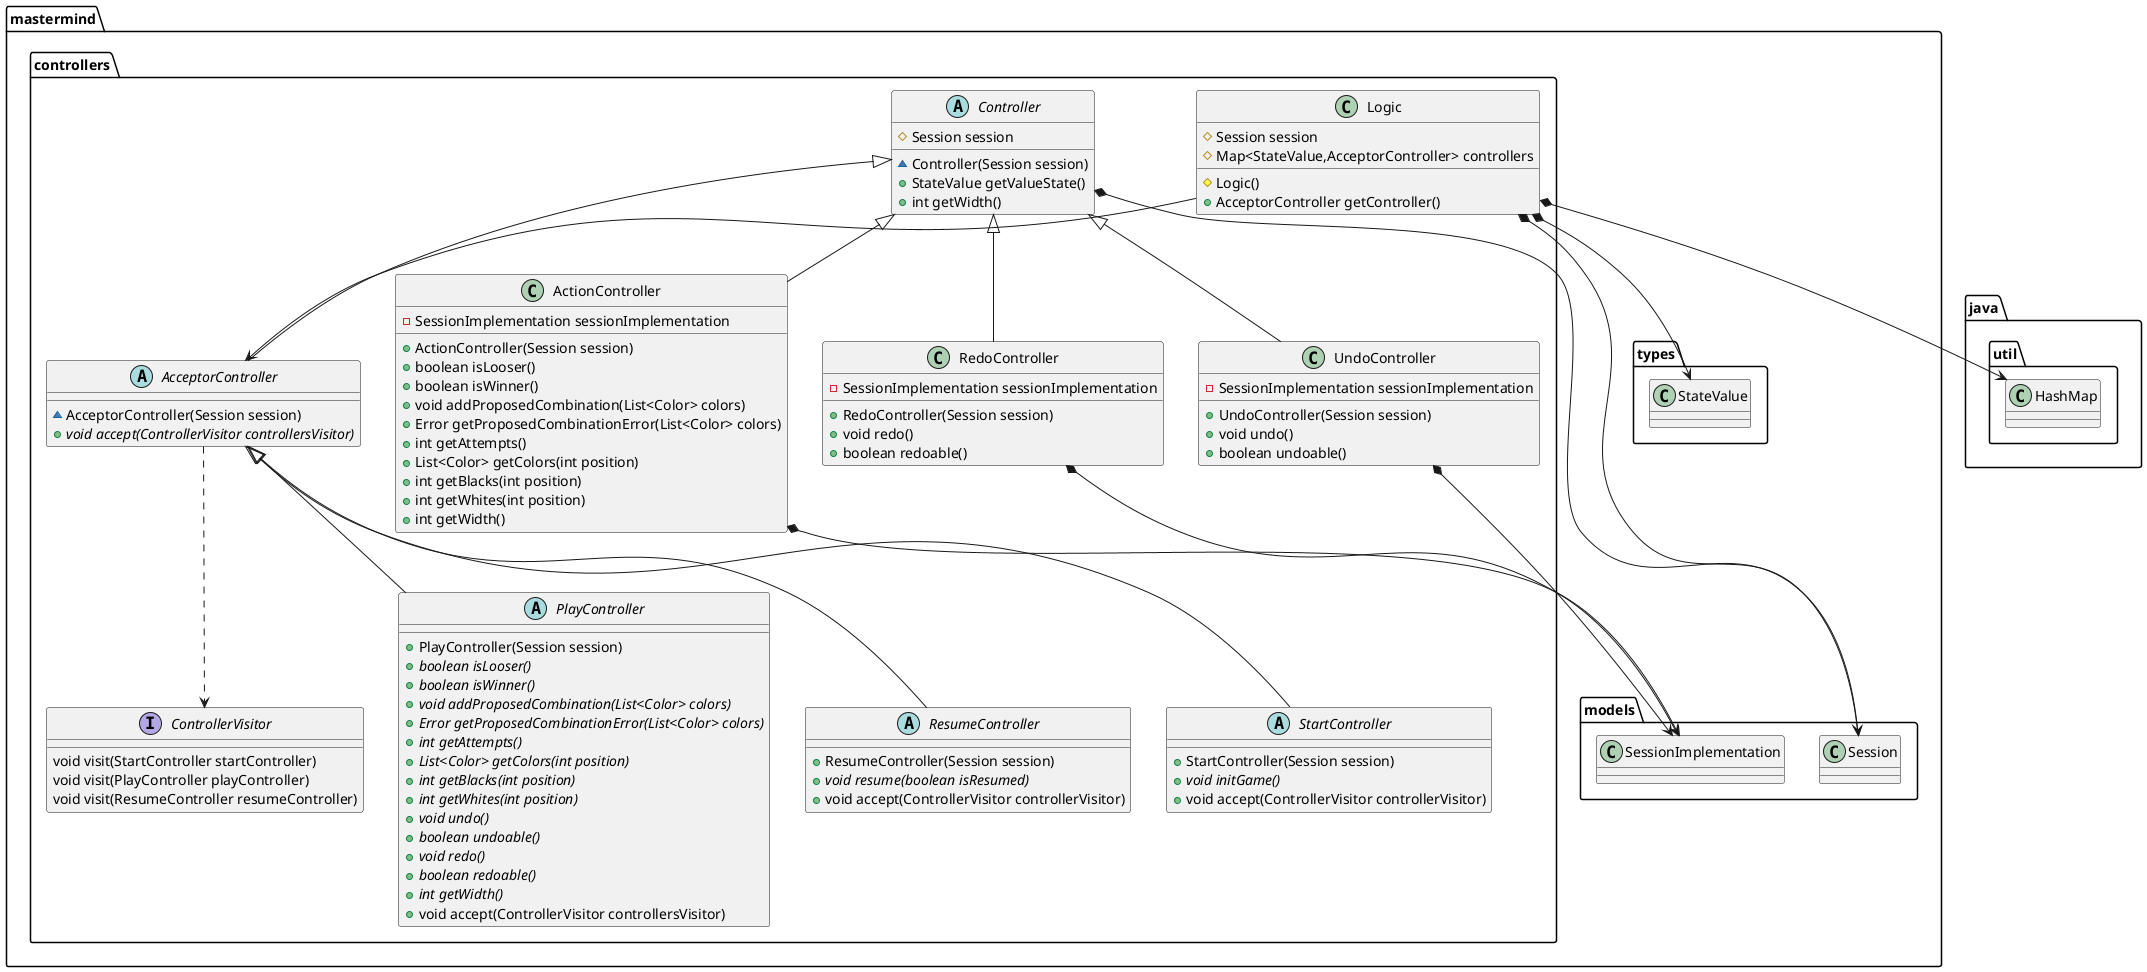 @startuml

abstract class mastermind.controllers.AcceptorController [[java:jprieto.mastermind.controllers.AcceptorController]] {
	~AcceptorController(Session session)
	+{abstract}void accept(ControllerVisitor controllersVisitor)
}
mastermind.controllers.Controller <|-- mastermind.controllers.AcceptorController
mastermind.controllers.AcceptorController ..> mastermind.controllers.ControllerVisitor

class mastermind.controllers.ActionController [[java:jprieto.mastermind.controllers.ActionController]] {
	-SessionImplementation sessionImplementation
	+ActionController(Session session)
	+boolean isLooser()
	+boolean isWinner()
	+void addProposedCombination(List<Color> colors)
	+Error getProposedCombinationError(List<Color> colors)
	+int getAttempts()
	+List<Color> getColors(int position)
	+int getBlacks(int position)
	+int getWhites(int position)
	+int getWidth()
}
mastermind.controllers.Controller <|-- mastermind.controllers.ActionController
mastermind.controllers.ActionController *-down-> mastermind.models.SessionImplementation

abstract class mastermind.controllers.Controller [[java:jprieto.mastermind.controllers.Controller]] {
	#Session session
	~Controller(Session session)
	+StateValue getValueState()
	+int getWidth()
}
mastermind.controllers.Controller *-down-> mastermind.models.Session

interface mastermind.controllers.ControllerVisitor [[java:jprieto.mastermind.controllers.ControllerVisitor]] {
	void visit(StartController startController)
	void visit(PlayController playController)
	void visit(ResumeController resumeController)
}

class mastermind.controllers.Logic [[java:jprieto.mastermind.controllers.Logic]] {
	#Session session
	#Map<StateValue,AcceptorController> controllers
	#Logic()
	+AcceptorController getController()
}
mastermind.controllers.Logic *-down-> mastermind.models.Session
mastermind.controllers.Logic *-down-> mastermind.types.StateValue
mastermind.controllers.Logic --> mastermind.controllers.AcceptorController
mastermind.controllers.Logic *-down-> java.util.HashMap

abstract class mastermind.controllers.PlayController [[java:jprieto.mastermind.controllers.PlayController]] {
	+PlayController(Session session)
	+{abstract}boolean isLooser()
	+{abstract}boolean isWinner()
	+{abstract}void addProposedCombination(List<Color> colors)
	+{abstract}Error getProposedCombinationError(List<Color> colors)
	+{abstract}int getAttempts()
	+{abstract}List<Color> getColors(int position)
	+{abstract}int getBlacks(int position)
	+{abstract}int getWhites(int position)
	+{abstract}void undo()
	+{abstract}boolean undoable()
	+{abstract}void redo()
	+{abstract}boolean redoable()
	+{abstract}int getWidth()
	+void accept(ControllerVisitor controllersVisitor)
}
mastermind.controllers.AcceptorController <|-- mastermind.controllers.PlayController

class mastermind.controllers.RedoController [[java:jprieto.mastermind.controllers.RedoController]] {
	-SessionImplementation sessionImplementation
	+RedoController(Session session)
	+void redo()
	+boolean redoable()
}
mastermind.controllers.Controller <|-- mastermind.controllers.RedoController
mastermind.controllers.RedoController *-down-> mastermind.models.SessionImplementation

abstract class mastermind.controllers.ResumeController [[java:jprieto.mastermind.controllers.ResumeController]] {
	+ResumeController(Session session)
	+{abstract}void resume(boolean isResumed)
	+void accept(ControllerVisitor controllerVisitor)
}
mastermind.controllers.AcceptorController <|-- mastermind.controllers.ResumeController


abstract class mastermind.controllers.StartController [[java:jprieto.mastermind.controllers.StartController]] {
	+StartController(Session session)
	+{abstract}void initGame()
	+void accept(ControllerVisitor controllerVisitor)
}
mastermind.controllers.AcceptorController <|-- mastermind.controllers.StartController


class mastermind.controllers.UndoController [[java:jprieto.mastermind.controllers.UndoController]] {
	-SessionImplementation sessionImplementation
	+UndoController(Session session)
	+void undo()
	+boolean undoable()
}
mastermind.controllers.Controller <|-- mastermind.controllers.UndoController
mastermind.controllers.UndoController *-down-> mastermind.models.SessionImplementation

@enduml